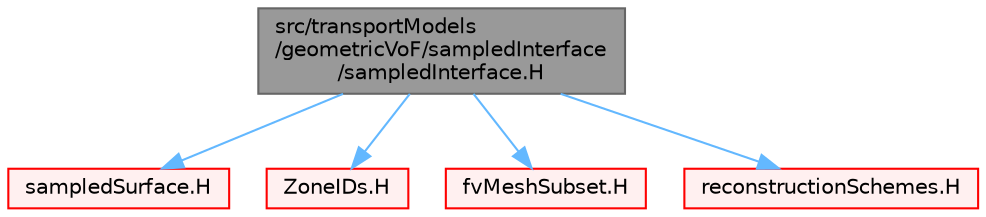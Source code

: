 digraph "src/transportModels/geometricVoF/sampledInterface/sampledInterface.H"
{
 // LATEX_PDF_SIZE
  bgcolor="transparent";
  edge [fontname=Helvetica,fontsize=10,labelfontname=Helvetica,labelfontsize=10];
  node [fontname=Helvetica,fontsize=10,shape=box,height=0.2,width=0.4];
  Node1 [id="Node000001",label="src/transportModels\l/geometricVoF/sampledInterface\l/sampledInterface.H",height=0.2,width=0.4,color="gray40", fillcolor="grey60", style="filled", fontcolor="black",tooltip=" "];
  Node1 -> Node2 [id="edge1_Node000001_Node000002",color="steelblue1",style="solid",tooltip=" "];
  Node2 [id="Node000002",label="sampledSurface.H",height=0.2,width=0.4,color="red", fillcolor="#FFF0F0", style="filled",URL="$sampledSurface_8H.html",tooltip=" "];
  Node1 -> Node411 [id="edge2_Node000001_Node000411",color="steelblue1",style="solid",tooltip=" "];
  Node411 [id="Node000411",label="ZoneIDs.H",height=0.2,width=0.4,color="red", fillcolor="#FFF0F0", style="filled",URL="$ZoneIDs_8H.html",tooltip=" "];
  Node1 -> Node413 [id="edge3_Node000001_Node000413",color="steelblue1",style="solid",tooltip=" "];
  Node413 [id="Node000413",label="fvMeshSubset.H",height=0.2,width=0.4,color="red", fillcolor="#FFF0F0", style="filled",URL="$fvMeshSubset_8H.html",tooltip=" "];
  Node1 -> Node415 [id="edge4_Node000001_Node000415",color="steelblue1",style="solid",tooltip=" "];
  Node415 [id="Node000415",label="reconstructionSchemes.H",height=0.2,width=0.4,color="red", fillcolor="#FFF0F0", style="filled",URL="$reconstructionSchemes_8H.html",tooltip=" "];
}
